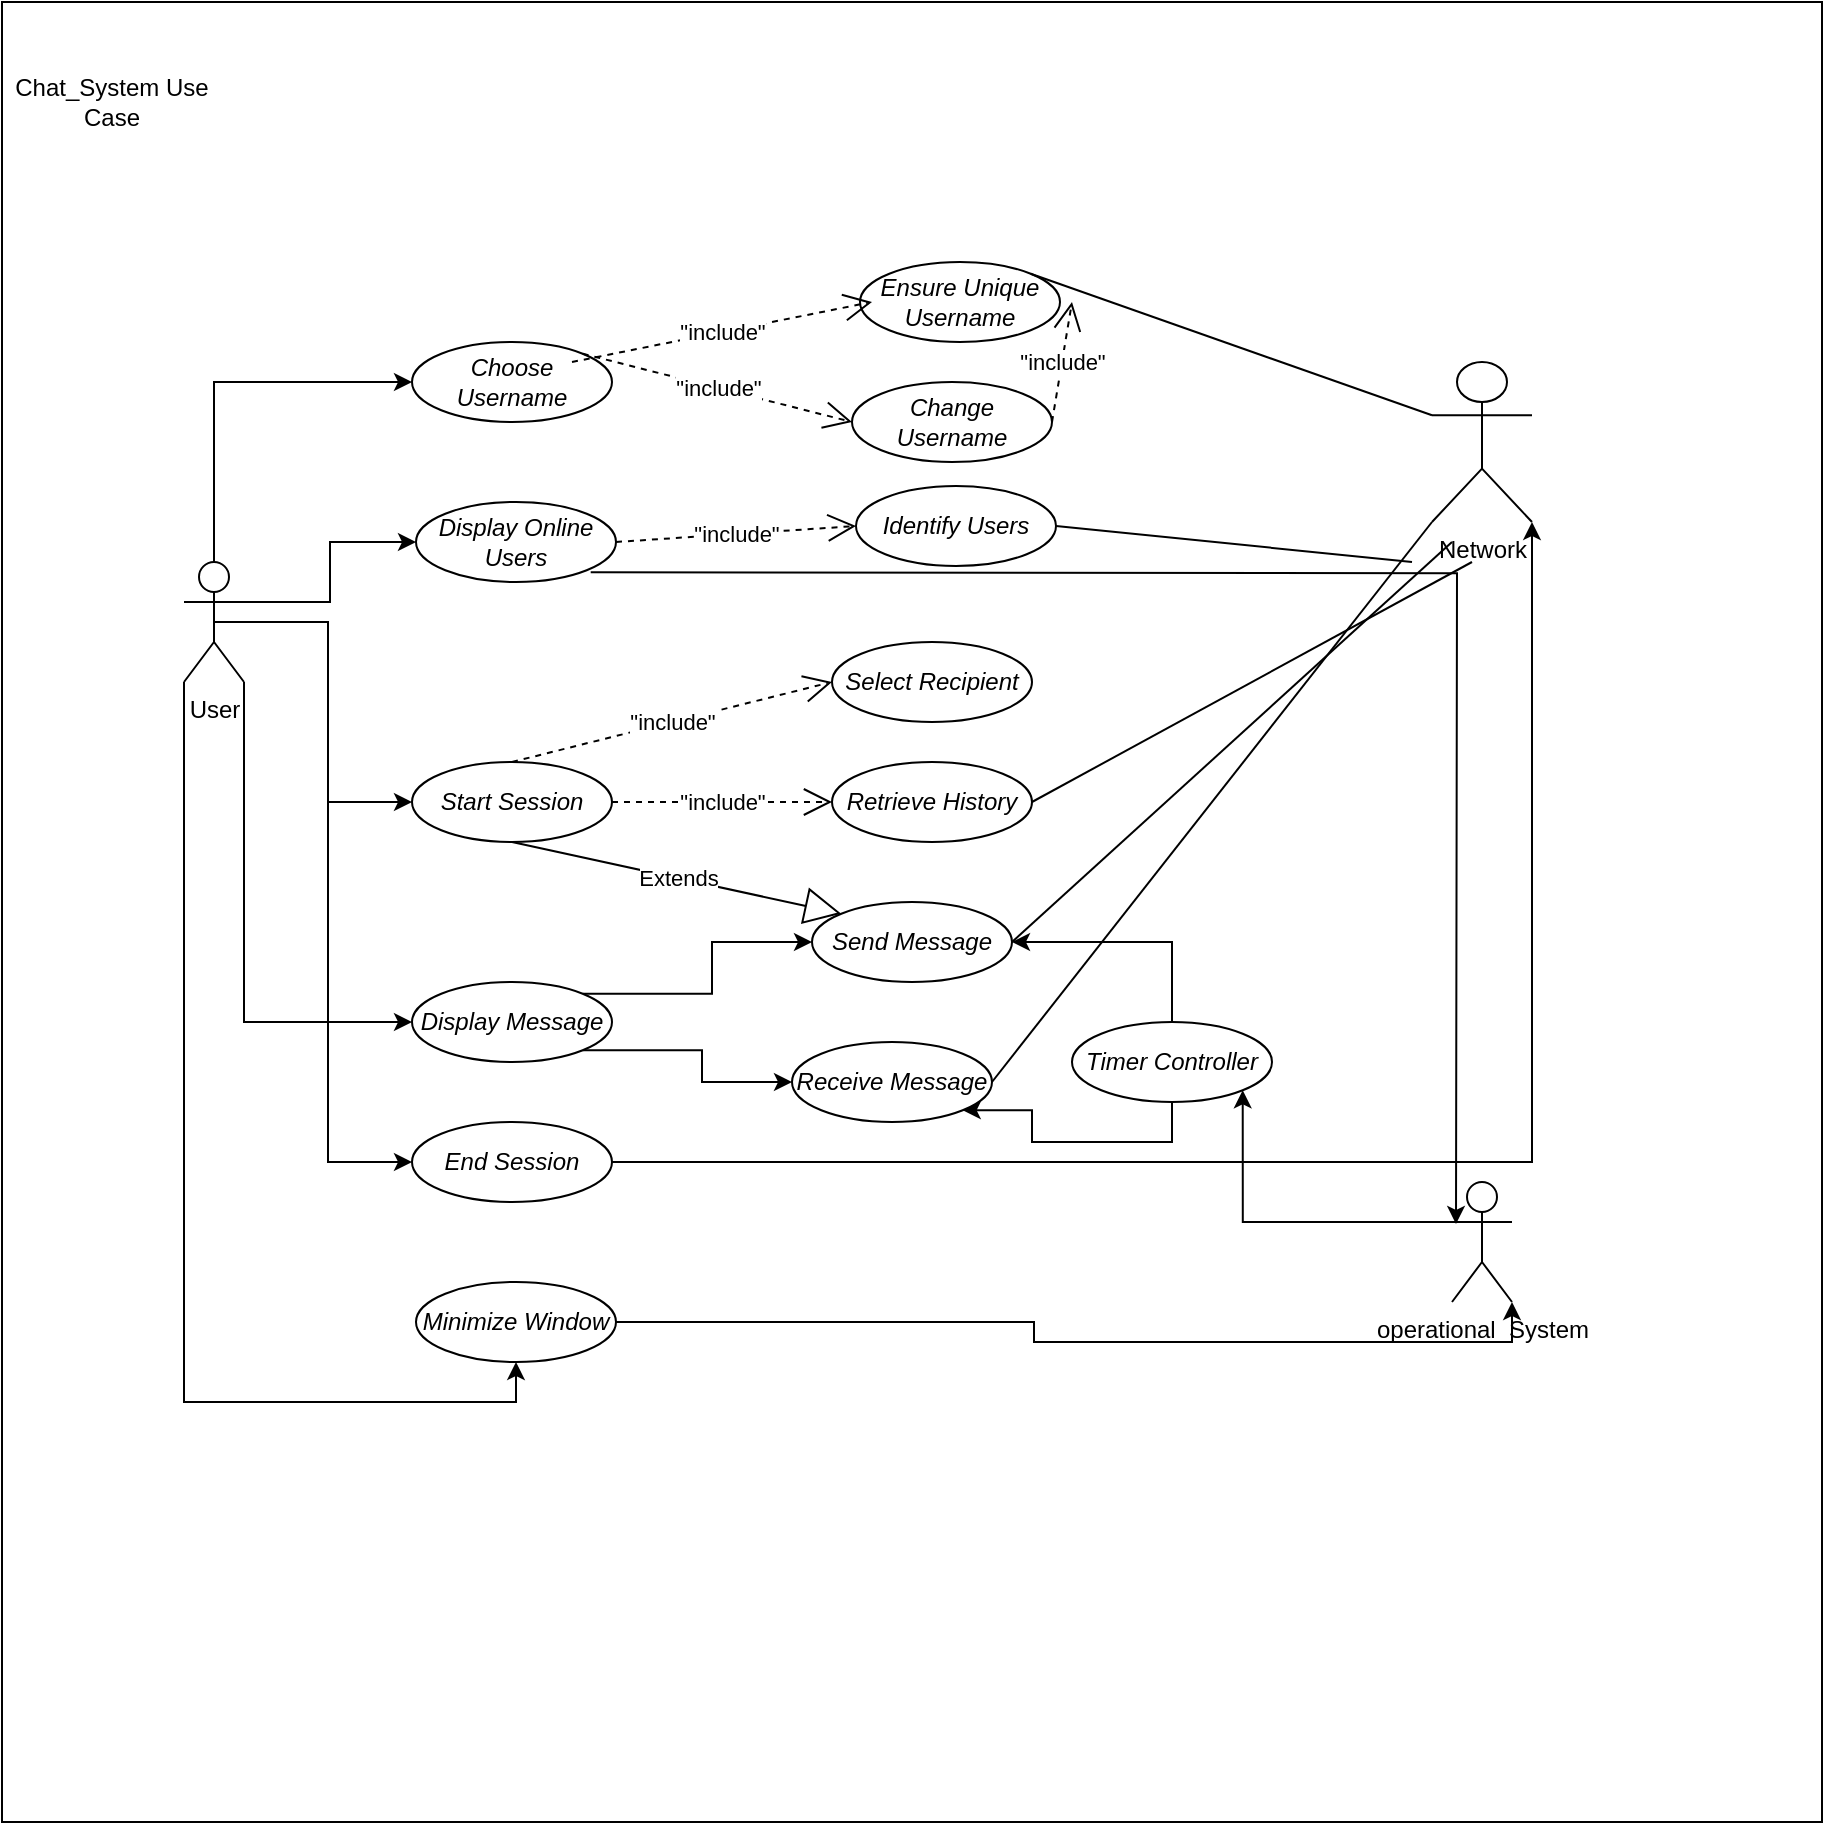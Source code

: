 <mxfile version="24.7.17">
  <diagram name="Page-1" id="Or2oByHhBCITwsBlFZ0l">
    <mxGraphModel dx="1674" dy="944" grid="1" gridSize="10" guides="1" tooltips="1" connect="1" arrows="1" fold="1" page="1" pageScale="1" pageWidth="827" pageHeight="1169" math="0" shadow="0">
      <root>
        <mxCell id="0" />
        <mxCell id="1" parent="0" />
        <mxCell id="l-GMUK545HOAS7rDEwfJ-67" value="" style="whiteSpace=wrap;html=1;aspect=fixed;" parent="1" vertex="1">
          <mxGeometry x="145" y="10" width="910" height="910" as="geometry" />
        </mxCell>
        <mxCell id="l-GMUK545HOAS7rDEwfJ-29" style="edgeStyle=orthogonalEdgeStyle;rounded=0;orthogonalLoop=1;jettySize=auto;html=1;exitX=0.5;exitY=0;exitDx=0;exitDy=0;exitPerimeter=0;entryX=0;entryY=0.5;entryDx=0;entryDy=0;" parent="1" source="l-GMUK545HOAS7rDEwfJ-1" target="l-GMUK545HOAS7rDEwfJ-10" edge="1">
          <mxGeometry relative="1" as="geometry" />
        </mxCell>
        <mxCell id="l-GMUK545HOAS7rDEwfJ-30" style="edgeStyle=orthogonalEdgeStyle;rounded=0;orthogonalLoop=1;jettySize=auto;html=1;exitX=1;exitY=0.333;exitDx=0;exitDy=0;exitPerimeter=0;entryX=0;entryY=0.5;entryDx=0;entryDy=0;" parent="1" source="l-GMUK545HOAS7rDEwfJ-1" target="l-GMUK545HOAS7rDEwfJ-11" edge="1">
          <mxGeometry relative="1" as="geometry" />
        </mxCell>
        <mxCell id="l-GMUK545HOAS7rDEwfJ-31" style="edgeStyle=orthogonalEdgeStyle;rounded=0;orthogonalLoop=1;jettySize=auto;html=1;exitX=0.5;exitY=0.5;exitDx=0;exitDy=0;exitPerimeter=0;entryX=0;entryY=0.5;entryDx=0;entryDy=0;" parent="1" source="l-GMUK545HOAS7rDEwfJ-1" target="l-GMUK545HOAS7rDEwfJ-12" edge="1">
          <mxGeometry relative="1" as="geometry" />
        </mxCell>
        <mxCell id="l-GMUK545HOAS7rDEwfJ-32" style="edgeStyle=orthogonalEdgeStyle;rounded=0;orthogonalLoop=1;jettySize=auto;html=1;exitX=1;exitY=1;exitDx=0;exitDy=0;exitPerimeter=0;entryX=0;entryY=0.5;entryDx=0;entryDy=0;" parent="1" source="l-GMUK545HOAS7rDEwfJ-1" target="l-GMUK545HOAS7rDEwfJ-13" edge="1">
          <mxGeometry relative="1" as="geometry" />
        </mxCell>
        <mxCell id="l-GMUK545HOAS7rDEwfJ-33" style="edgeStyle=orthogonalEdgeStyle;rounded=0;orthogonalLoop=1;jettySize=auto;html=1;exitX=0;exitY=1;exitDx=0;exitDy=0;exitPerimeter=0;entryX=0.5;entryY=1;entryDx=0;entryDy=0;" parent="1" source="l-GMUK545HOAS7rDEwfJ-1" target="l-GMUK545HOAS7rDEwfJ-15" edge="1">
          <mxGeometry relative="1" as="geometry" />
        </mxCell>
        <mxCell id="l-GMUK545HOAS7rDEwfJ-34" style="edgeStyle=orthogonalEdgeStyle;rounded=0;orthogonalLoop=1;jettySize=auto;html=1;exitX=0.5;exitY=0.5;exitDx=0;exitDy=0;exitPerimeter=0;entryX=0;entryY=0.5;entryDx=0;entryDy=0;" parent="1" source="l-GMUK545HOAS7rDEwfJ-1" target="l-GMUK545HOAS7rDEwfJ-14" edge="1">
          <mxGeometry relative="1" as="geometry" />
        </mxCell>
        <mxCell id="l-GMUK545HOAS7rDEwfJ-1" value="User" style="shape=umlActor;verticalLabelPosition=bottom;verticalAlign=top;html=1;" parent="1" vertex="1">
          <mxGeometry x="236" y="290" width="30" height="60" as="geometry" />
        </mxCell>
        <mxCell id="l-GMUK545HOAS7rDEwfJ-2" value="Network" style="shape=umlActor;verticalLabelPosition=bottom;verticalAlign=top;html=1;" parent="1" vertex="1">
          <mxGeometry x="860" y="190" width="50" height="80" as="geometry" />
        </mxCell>
        <mxCell id="l-GMUK545HOAS7rDEwfJ-37" style="edgeStyle=orthogonalEdgeStyle;rounded=0;orthogonalLoop=1;jettySize=auto;html=1;exitX=0;exitY=0.333;exitDx=0;exitDy=0;exitPerimeter=0;entryX=1;entryY=1;entryDx=0;entryDy=0;" parent="1" source="l-GMUK545HOAS7rDEwfJ-5" target="l-GMUK545HOAS7rDEwfJ-26" edge="1">
          <mxGeometry relative="1" as="geometry" />
        </mxCell>
        <mxCell id="l-GMUK545HOAS7rDEwfJ-5" value="&lt;div&gt;operational_System&lt;/div&gt;&lt;div&gt;&lt;br&gt;&lt;/div&gt;" style="shape=umlActor;verticalLabelPosition=bottom;verticalAlign=top;html=1;" parent="1" vertex="1">
          <mxGeometry x="870" y="600" width="30" height="60" as="geometry" />
        </mxCell>
        <mxCell id="l-GMUK545HOAS7rDEwfJ-10" value="&lt;em&gt;Choose Username&lt;/em&gt;" style="ellipse;whiteSpace=wrap;html=1;" parent="1" vertex="1">
          <mxGeometry x="350" y="180" width="100" height="40" as="geometry" />
        </mxCell>
        <mxCell id="l-GMUK545HOAS7rDEwfJ-11" value="&lt;em&gt;Display Online Users&lt;/em&gt;" style="ellipse;whiteSpace=wrap;html=1;" parent="1" vertex="1">
          <mxGeometry x="352" y="260" width="100" height="40" as="geometry" />
        </mxCell>
        <mxCell id="l-GMUK545HOAS7rDEwfJ-12" value=" &lt;em&gt;Start Session&lt;/em&gt;" style="ellipse;whiteSpace=wrap;html=1;" parent="1" vertex="1">
          <mxGeometry x="350" y="390" width="100" height="40" as="geometry" />
        </mxCell>
        <mxCell id="l-GMUK545HOAS7rDEwfJ-41" style="edgeStyle=orthogonalEdgeStyle;rounded=0;orthogonalLoop=1;jettySize=auto;html=1;exitX=1;exitY=0;exitDx=0;exitDy=0;entryX=0;entryY=0.5;entryDx=0;entryDy=0;" parent="1" source="l-GMUK545HOAS7rDEwfJ-13" target="l-GMUK545HOAS7rDEwfJ-21" edge="1">
          <mxGeometry relative="1" as="geometry" />
        </mxCell>
        <mxCell id="l-GMUK545HOAS7rDEwfJ-42" style="edgeStyle=orthogonalEdgeStyle;rounded=0;orthogonalLoop=1;jettySize=auto;html=1;exitX=1;exitY=1;exitDx=0;exitDy=0;entryX=0;entryY=0.5;entryDx=0;entryDy=0;" parent="1" source="l-GMUK545HOAS7rDEwfJ-13" target="l-GMUK545HOAS7rDEwfJ-24" edge="1">
          <mxGeometry relative="1" as="geometry" />
        </mxCell>
        <mxCell id="l-GMUK545HOAS7rDEwfJ-13" value=" &lt;em&gt;Display Message&lt;/em&gt;" style="ellipse;whiteSpace=wrap;html=1;" parent="1" vertex="1">
          <mxGeometry x="350" y="500" width="100" height="40" as="geometry" />
        </mxCell>
        <mxCell id="l-GMUK545HOAS7rDEwfJ-14" value=" &lt;em&gt;End Session&lt;/em&gt;" style="ellipse;whiteSpace=wrap;html=1;" parent="1" vertex="1">
          <mxGeometry x="350" y="570" width="100" height="40" as="geometry" />
        </mxCell>
        <mxCell id="l-GMUK545HOAS7rDEwfJ-15" value="&lt;em&gt;Minimize Window&lt;/em&gt;" style="ellipse;whiteSpace=wrap;html=1;" parent="1" vertex="1">
          <mxGeometry x="352" y="650" width="100" height="40" as="geometry" />
        </mxCell>
        <mxCell id="l-GMUK545HOAS7rDEwfJ-16" value=" &lt;em&gt;Ensure Unique Username&lt;/em&gt;" style="ellipse;whiteSpace=wrap;html=1;" parent="1" vertex="1">
          <mxGeometry x="574" y="140" width="100" height="40" as="geometry" />
        </mxCell>
        <mxCell id="l-GMUK545HOAS7rDEwfJ-17" value=" &lt;em&gt;Change Username&lt;/em&gt;" style="ellipse;whiteSpace=wrap;html=1;" parent="1" vertex="1">
          <mxGeometry x="570" y="200" width="100" height="40" as="geometry" />
        </mxCell>
        <mxCell id="l-GMUK545HOAS7rDEwfJ-18" value=" &lt;em&gt;Identify Users&lt;/em&gt;" style="ellipse;whiteSpace=wrap;html=1;" parent="1" vertex="1">
          <mxGeometry x="572" y="252" width="100" height="40" as="geometry" />
        </mxCell>
        <mxCell id="l-GMUK545HOAS7rDEwfJ-19" value="&lt;em&gt;Select Recipient&lt;br&gt;&lt;/em&gt;" style="ellipse;whiteSpace=wrap;html=1;" parent="1" vertex="1">
          <mxGeometry x="560" y="330" width="100" height="40" as="geometry" />
        </mxCell>
        <mxCell id="l-GMUK545HOAS7rDEwfJ-20" value=" &lt;em&gt;Retrieve History&lt;/em&gt;" style="ellipse;whiteSpace=wrap;html=1;" parent="1" vertex="1">
          <mxGeometry x="560" y="390" width="100" height="40" as="geometry" />
        </mxCell>
        <mxCell id="l-GMUK545HOAS7rDEwfJ-21" value="&lt;em&gt;Send Message&lt;/em&gt;" style="ellipse;whiteSpace=wrap;html=1;" parent="1" vertex="1">
          <mxGeometry x="550" y="460" width="100" height="40" as="geometry" />
        </mxCell>
        <mxCell id="l-GMUK545HOAS7rDEwfJ-24" value="&lt;em&gt;Receive Message&lt;/em&gt;" style="ellipse;whiteSpace=wrap;html=1;" parent="1" vertex="1">
          <mxGeometry x="540" y="530" width="100" height="40" as="geometry" />
        </mxCell>
        <mxCell id="l-GMUK545HOAS7rDEwfJ-54" style="edgeStyle=orthogonalEdgeStyle;rounded=0;orthogonalLoop=1;jettySize=auto;html=1;exitX=0.5;exitY=0;exitDx=0;exitDy=0;entryX=1;entryY=0.5;entryDx=0;entryDy=0;" parent="1" source="l-GMUK545HOAS7rDEwfJ-26" target="l-GMUK545HOAS7rDEwfJ-21" edge="1">
          <mxGeometry relative="1" as="geometry" />
        </mxCell>
        <mxCell id="l-GMUK545HOAS7rDEwfJ-55" style="edgeStyle=orthogonalEdgeStyle;rounded=0;orthogonalLoop=1;jettySize=auto;html=1;exitX=0.5;exitY=1;exitDx=0;exitDy=0;entryX=1;entryY=1;entryDx=0;entryDy=0;" parent="1" source="l-GMUK545HOAS7rDEwfJ-26" target="l-GMUK545HOAS7rDEwfJ-24" edge="1">
          <mxGeometry relative="1" as="geometry" />
        </mxCell>
        <mxCell id="l-GMUK545HOAS7rDEwfJ-26" value="&lt;em&gt;Timer Controller&lt;/em&gt;" style="ellipse;whiteSpace=wrap;html=1;" parent="1" vertex="1">
          <mxGeometry x="680" y="520" width="100" height="40" as="geometry" />
        </mxCell>
        <mxCell id="l-GMUK545HOAS7rDEwfJ-35" style="edgeStyle=orthogonalEdgeStyle;rounded=0;orthogonalLoop=1;jettySize=auto;html=1;exitX=1;exitY=0.5;exitDx=0;exitDy=0;entryX=1;entryY=1;entryDx=0;entryDy=0;entryPerimeter=0;" parent="1" source="l-GMUK545HOAS7rDEwfJ-15" target="l-GMUK545HOAS7rDEwfJ-5" edge="1">
          <mxGeometry relative="1" as="geometry" />
        </mxCell>
        <mxCell id="l-GMUK545HOAS7rDEwfJ-36" style="edgeStyle=orthogonalEdgeStyle;rounded=0;orthogonalLoop=1;jettySize=auto;html=1;exitX=1;exitY=1;exitDx=0;exitDy=0;entryX=0;entryY=0.333;entryDx=0;entryDy=0;entryPerimeter=0;" parent="1" edge="1">
          <mxGeometry relative="1" as="geometry">
            <mxPoint x="439.355" y="295.142" as="sourcePoint" />
            <mxPoint x="872" y="621" as="targetPoint" />
          </mxGeometry>
        </mxCell>
        <mxCell id="l-GMUK545HOAS7rDEwfJ-38" style="edgeStyle=orthogonalEdgeStyle;rounded=0;orthogonalLoop=1;jettySize=auto;html=1;exitX=1;exitY=0.5;exitDx=0;exitDy=0;entryX=1;entryY=1;entryDx=0;entryDy=0;entryPerimeter=0;" parent="1" source="l-GMUK545HOAS7rDEwfJ-14" target="l-GMUK545HOAS7rDEwfJ-2" edge="1">
          <mxGeometry relative="1" as="geometry" />
        </mxCell>
        <mxCell id="l-GMUK545HOAS7rDEwfJ-45" value="&quot;include&quot;" style="endArrow=open;endSize=12;dashed=1;html=1;rounded=0;entryX=0;entryY=0.5;entryDx=0;entryDy=0;" parent="1" target="l-GMUK545HOAS7rDEwfJ-19" edge="1">
          <mxGeometry width="160" relative="1" as="geometry">
            <mxPoint x="400" y="390" as="sourcePoint" />
            <mxPoint x="560" y="390" as="targetPoint" />
          </mxGeometry>
        </mxCell>
        <mxCell id="l-GMUK545HOAS7rDEwfJ-46" value="&quot;include&quot;" style="endArrow=open;endSize=12;dashed=1;html=1;rounded=0;entryX=0;entryY=0.5;entryDx=0;entryDy=0;exitX=1;exitY=0.5;exitDx=0;exitDy=0;" parent="1" source="l-GMUK545HOAS7rDEwfJ-12" target="l-GMUK545HOAS7rDEwfJ-20" edge="1">
          <mxGeometry width="160" relative="1" as="geometry">
            <mxPoint x="410" y="400" as="sourcePoint" />
            <mxPoint x="570" y="360" as="targetPoint" />
          </mxGeometry>
        </mxCell>
        <mxCell id="l-GMUK545HOAS7rDEwfJ-47" value="Extends" style="endArrow=block;endSize=16;endFill=0;html=1;rounded=0;exitX=0.5;exitY=1;exitDx=0;exitDy=0;entryX=0;entryY=0;entryDx=0;entryDy=0;" parent="1" source="l-GMUK545HOAS7rDEwfJ-12" target="l-GMUK545HOAS7rDEwfJ-21" edge="1">
          <mxGeometry width="160" relative="1" as="geometry">
            <mxPoint x="560" y="490" as="sourcePoint" />
            <mxPoint x="720" y="490" as="targetPoint" />
          </mxGeometry>
        </mxCell>
        <mxCell id="l-GMUK545HOAS7rDEwfJ-49" value="&quot;include&quot;" style="endArrow=open;endSize=12;dashed=1;html=1;rounded=0;entryX=0;entryY=0.5;entryDx=0;entryDy=0;" parent="1" edge="1">
          <mxGeometry width="160" relative="1" as="geometry">
            <mxPoint x="430" y="190" as="sourcePoint" />
            <mxPoint x="580" y="160" as="targetPoint" />
          </mxGeometry>
        </mxCell>
        <mxCell id="l-GMUK545HOAS7rDEwfJ-50" value="&quot;include&quot;" style="endArrow=open;endSize=12;dashed=1;html=1;rounded=0;entryX=0;entryY=0.5;entryDx=0;entryDy=0;exitX=1;exitY=0;exitDx=0;exitDy=0;" parent="1" source="l-GMUK545HOAS7rDEwfJ-10" target="l-GMUK545HOAS7rDEwfJ-17" edge="1">
          <mxGeometry width="160" relative="1" as="geometry">
            <mxPoint x="420" y="220" as="sourcePoint" />
            <mxPoint x="580" y="180" as="targetPoint" />
          </mxGeometry>
        </mxCell>
        <mxCell id="l-GMUK545HOAS7rDEwfJ-52" value="&quot;include&quot;" style="endArrow=open;endSize=12;dashed=1;html=1;rounded=0;exitX=1;exitY=0.5;exitDx=0;exitDy=0;" parent="1" source="l-GMUK545HOAS7rDEwfJ-17" edge="1">
          <mxGeometry width="160" relative="1" as="geometry">
            <mxPoint x="645" y="180" as="sourcePoint" />
            <mxPoint x="680" y="160" as="targetPoint" />
          </mxGeometry>
        </mxCell>
        <mxCell id="l-GMUK545HOAS7rDEwfJ-53" value="&quot;include&quot;" style="endArrow=open;endSize=12;dashed=1;html=1;rounded=0;entryX=0;entryY=0.5;entryDx=0;entryDy=0;exitX=1;exitY=0.5;exitDx=0;exitDy=0;" parent="1" source="l-GMUK545HOAS7rDEwfJ-11" target="l-GMUK545HOAS7rDEwfJ-18" edge="1">
          <mxGeometry width="160" relative="1" as="geometry">
            <mxPoint x="445" y="196" as="sourcePoint" />
            <mxPoint x="580" y="230" as="targetPoint" />
          </mxGeometry>
        </mxCell>
        <mxCell id="l-GMUK545HOAS7rDEwfJ-60" value="" style="endArrow=none;html=1;rounded=0;exitX=0;exitY=1;exitDx=0;exitDy=0;exitPerimeter=0;entryX=1;entryY=0.5;entryDx=0;entryDy=0;" parent="1" source="l-GMUK545HOAS7rDEwfJ-2" target="l-GMUK545HOAS7rDEwfJ-24" edge="1">
          <mxGeometry width="50" height="50" relative="1" as="geometry">
            <mxPoint x="570" y="300" as="sourcePoint" />
            <mxPoint x="620" y="250" as="targetPoint" />
          </mxGeometry>
        </mxCell>
        <mxCell id="l-GMUK545HOAS7rDEwfJ-61" value="" style="endArrow=none;html=1;rounded=0;exitX=0;exitY=1;exitDx=0;exitDy=0;exitPerimeter=0;entryX=1;entryY=0.5;entryDx=0;entryDy=0;" parent="1" target="l-GMUK545HOAS7rDEwfJ-21" edge="1">
          <mxGeometry width="50" height="50" relative="1" as="geometry">
            <mxPoint x="870" y="280" as="sourcePoint" />
            <mxPoint x="650" y="560" as="targetPoint" />
          </mxGeometry>
        </mxCell>
        <mxCell id="l-GMUK545HOAS7rDEwfJ-62" value="" style="endArrow=none;html=1;rounded=0;exitX=0;exitY=1;exitDx=0;exitDy=0;exitPerimeter=0;entryX=1;entryY=0.5;entryDx=0;entryDy=0;" parent="1" target="l-GMUK545HOAS7rDEwfJ-20" edge="1">
          <mxGeometry width="50" height="50" relative="1" as="geometry">
            <mxPoint x="880" y="290" as="sourcePoint" />
            <mxPoint x="660" y="570" as="targetPoint" />
          </mxGeometry>
        </mxCell>
        <mxCell id="l-GMUK545HOAS7rDEwfJ-63" value="" style="endArrow=none;html=1;rounded=0;entryX=1;entryY=0.5;entryDx=0;entryDy=0;" parent="1" target="l-GMUK545HOAS7rDEwfJ-18" edge="1">
          <mxGeometry width="50" height="50" relative="1" as="geometry">
            <mxPoint x="850" y="290" as="sourcePoint" />
            <mxPoint x="670" y="580" as="targetPoint" />
          </mxGeometry>
        </mxCell>
        <mxCell id="l-GMUK545HOAS7rDEwfJ-64" value="" style="endArrow=none;html=1;rounded=0;exitX=0;exitY=0.333;exitDx=0;exitDy=0;exitPerimeter=0;entryX=1;entryY=0;entryDx=0;entryDy=0;" parent="1" source="l-GMUK545HOAS7rDEwfJ-2" target="l-GMUK545HOAS7rDEwfJ-16" edge="1">
          <mxGeometry width="50" height="50" relative="1" as="geometry">
            <mxPoint x="900" y="310" as="sourcePoint" />
            <mxPoint x="680" y="340" as="targetPoint" />
          </mxGeometry>
        </mxCell>
        <mxCell id="l-GMUK545HOAS7rDEwfJ-69" value="Chat_System Use Case" style="text;html=1;align=center;verticalAlign=middle;whiteSpace=wrap;rounded=0;" parent="1" vertex="1">
          <mxGeometry x="150" y="40" width="100" height="40" as="geometry" />
        </mxCell>
      </root>
    </mxGraphModel>
  </diagram>
</mxfile>
